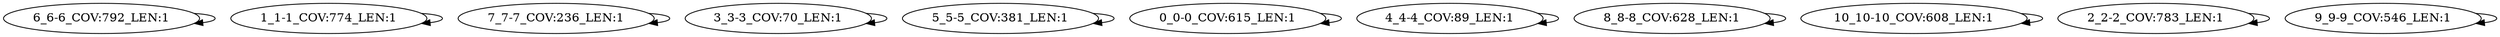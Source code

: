 digraph G {
    "6_6-6_COV:792_LEN:1" -> "6_6-6_COV:792_LEN:1";
    "1_1-1_COV:774_LEN:1" -> "1_1-1_COV:774_LEN:1";
    "7_7-7_COV:236_LEN:1" -> "7_7-7_COV:236_LEN:1";
    "3_3-3_COV:70_LEN:1" -> "3_3-3_COV:70_LEN:1";
    "5_5-5_COV:381_LEN:1" -> "5_5-5_COV:381_LEN:1";
    "0_0-0_COV:615_LEN:1" -> "0_0-0_COV:615_LEN:1";
    "4_4-4_COV:89_LEN:1" -> "4_4-4_COV:89_LEN:1";
    "8_8-8_COV:628_LEN:1" -> "8_8-8_COV:628_LEN:1";
    "10_10-10_COV:608_LEN:1" -> "10_10-10_COV:608_LEN:1";
    "2_2-2_COV:783_LEN:1" -> "2_2-2_COV:783_LEN:1";
    "9_9-9_COV:546_LEN:1" -> "9_9-9_COV:546_LEN:1";
}
